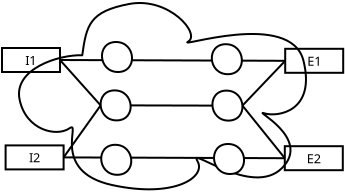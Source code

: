 <?xml version="1.0" encoding="UTF-8"?>
<dia:diagram xmlns:dia="http://www.lysator.liu.se/~alla/dia/">
  <dia:layer name="Background" visible="true" active="true">
    <dia:object type="Network - Cloud" version="1" id="O0">
      <dia:attribute name="obj_pos">
        <dia:point val="18.1,5.833"/>
      </dia:attribute>
      <dia:attribute name="obj_bb">
        <dia:rectangle val="18.1,5.833;32.45,15.15"/>
      </dia:attribute>
      <dia:attribute name="meta">
        <dia:composite type="dict"/>
      </dia:attribute>
      <dia:attribute name="elem_corner">
        <dia:point val="18.1,5.833"/>
      </dia:attribute>
      <dia:attribute name="elem_width">
        <dia:real val="14.35"/>
      </dia:attribute>
      <dia:attribute name="elem_height">
        <dia:real val="9.317"/>
      </dia:attribute>
      <dia:attribute name="line_width">
        <dia:real val="0.1"/>
      </dia:attribute>
      <dia:attribute name="line_colour">
        <dia:color val="#000000"/>
      </dia:attribute>
      <dia:attribute name="fill_colour">
        <dia:color val="#ffffff"/>
      </dia:attribute>
      <dia:attribute name="show_background">
        <dia:boolean val="true"/>
      </dia:attribute>
      <dia:attribute name="line_style">
        <dia:enum val="0"/>
        <dia:real val="1"/>
      </dia:attribute>
      <dia:attribute name="padding">
        <dia:real val="0.1"/>
      </dia:attribute>
      <dia:attribute name="text">
        <dia:composite type="text">
          <dia:attribute name="string">
            <dia:string>##</dia:string>
          </dia:attribute>
          <dia:attribute name="font">
            <dia:font family="sans" style="0" name="Helvetica"/>
          </dia:attribute>
          <dia:attribute name="height">
            <dia:real val="0.8"/>
          </dia:attribute>
          <dia:attribute name="pos">
            <dia:point val="25.66,10.856"/>
          </dia:attribute>
          <dia:attribute name="color">
            <dia:color val="#000000"/>
          </dia:attribute>
          <dia:attribute name="alignment">
            <dia:enum val="1"/>
          </dia:attribute>
        </dia:composite>
      </dia:attribute>
      <dia:attribute name="flip_horizontal">
        <dia:boolean val="false"/>
      </dia:attribute>
      <dia:attribute name="flip_vertical">
        <dia:boolean val="false"/>
      </dia:attribute>
      <dia:attribute name="subscale">
        <dia:real val="1"/>
      </dia:attribute>
    </dia:object>
    <dia:object type="Standard - Box" version="0" id="O1">
      <dia:attribute name="obj_pos">
        <dia:point val="17.25,8.083"/>
      </dia:attribute>
      <dia:attribute name="obj_bb">
        <dia:rectangle val="17.2,8.033;20.2,9.333"/>
      </dia:attribute>
      <dia:attribute name="elem_corner">
        <dia:point val="17.25,8.083"/>
      </dia:attribute>
      <dia:attribute name="elem_width">
        <dia:real val="2.9"/>
      </dia:attribute>
      <dia:attribute name="elem_height">
        <dia:real val="1.2"/>
      </dia:attribute>
      <dia:attribute name="border_width">
        <dia:real val="0.1"/>
      </dia:attribute>
      <dia:attribute name="show_background">
        <dia:boolean val="false"/>
      </dia:attribute>
    </dia:object>
    <dia:object type="Standard - Box" version="0" id="O2">
      <dia:attribute name="obj_pos">
        <dia:point val="17.43,12.953"/>
      </dia:attribute>
      <dia:attribute name="obj_bb">
        <dia:rectangle val="17.38,12.903;20.38,14.203"/>
      </dia:attribute>
      <dia:attribute name="elem_corner">
        <dia:point val="17.43,12.953"/>
      </dia:attribute>
      <dia:attribute name="elem_width">
        <dia:real val="2.9"/>
      </dia:attribute>
      <dia:attribute name="elem_height">
        <dia:real val="1.2"/>
      </dia:attribute>
      <dia:attribute name="border_width">
        <dia:real val="0.1"/>
      </dia:attribute>
      <dia:attribute name="show_background">
        <dia:boolean val="false"/>
      </dia:attribute>
    </dia:object>
    <dia:object type="Standard - Box" version="0" id="O3">
      <dia:attribute name="obj_pos">
        <dia:point val="31.41,8.123"/>
      </dia:attribute>
      <dia:attribute name="obj_bb">
        <dia:rectangle val="31.36,8.073;34.36,9.373"/>
      </dia:attribute>
      <dia:attribute name="elem_corner">
        <dia:point val="31.41,8.123"/>
      </dia:attribute>
      <dia:attribute name="elem_width">
        <dia:real val="2.9"/>
      </dia:attribute>
      <dia:attribute name="elem_height">
        <dia:real val="1.2"/>
      </dia:attribute>
      <dia:attribute name="border_width">
        <dia:real val="0.1"/>
      </dia:attribute>
      <dia:attribute name="show_background">
        <dia:boolean val="false"/>
      </dia:attribute>
    </dia:object>
    <dia:object type="Standard - Box" version="0" id="O4">
      <dia:attribute name="obj_pos">
        <dia:point val="31.39,12.993"/>
      </dia:attribute>
      <dia:attribute name="obj_bb">
        <dia:rectangle val="31.34,12.943;34.34,14.243"/>
      </dia:attribute>
      <dia:attribute name="elem_corner">
        <dia:point val="31.39,12.993"/>
      </dia:attribute>
      <dia:attribute name="elem_width">
        <dia:real val="2.9"/>
      </dia:attribute>
      <dia:attribute name="elem_height">
        <dia:real val="1.2"/>
      </dia:attribute>
      <dia:attribute name="border_width">
        <dia:real val="0.1"/>
      </dia:attribute>
      <dia:attribute name="show_background">
        <dia:boolean val="false"/>
      </dia:attribute>
    </dia:object>
    <dia:object type="Standard - Line" version="0" id="O5">
      <dia:attribute name="obj_pos">
        <dia:point val="20.15,8.683"/>
      </dia:attribute>
      <dia:attribute name="obj_bb">
        <dia:rectangle val="20.1,8.633;31.46,8.773"/>
      </dia:attribute>
      <dia:attribute name="conn_endpoints">
        <dia:point val="20.15,8.683"/>
        <dia:point val="31.41,8.723"/>
      </dia:attribute>
      <dia:attribute name="numcp">
        <dia:int val="1"/>
      </dia:attribute>
      <dia:connections>
        <dia:connection handle="0" to="O1" connection="4"/>
        <dia:connection handle="1" to="O3" connection="3"/>
      </dia:connections>
    </dia:object>
    <dia:object type="Standard - Beziergon" version="0" id="O6">
      <dia:attribute name="obj_pos">
        <dia:point val="22.95,7.783"/>
      </dia:attribute>
      <dia:attribute name="obj_bb">
        <dia:rectangle val="22.198,7.733;23.802,9.333"/>
      </dia:attribute>
      <dia:attribute name="bez_points">
        <dia:point val="22.95,7.783"/>
        <dia:point val="23.95,7.783"/>
        <dia:point val="24.05,9.283"/>
        <dia:point val="23.05,9.283"/>
        <dia:point val="22.05,9.283"/>
        <dia:point val="21.95,7.783"/>
      </dia:attribute>
      <dia:attribute name="corner_types">
        <dia:enum val="155134664"/>
        <dia:enum val="0"/>
        <dia:enum val="0"/>
      </dia:attribute>
      <dia:attribute name="show_background">
        <dia:boolean val="true"/>
      </dia:attribute>
    </dia:object>
    <dia:object type="Standard - Line" version="0" id="O7">
      <dia:attribute name="obj_pos">
        <dia:point val="20.33,13.553"/>
      </dia:attribute>
      <dia:attribute name="obj_bb">
        <dia:rectangle val="20.28,13.503;31.44,13.643"/>
      </dia:attribute>
      <dia:attribute name="conn_endpoints">
        <dia:point val="20.33,13.553"/>
        <dia:point val="31.39,13.593"/>
      </dia:attribute>
      <dia:attribute name="numcp">
        <dia:int val="1"/>
      </dia:attribute>
      <dia:connections>
        <dia:connection handle="0" to="O2" connection="4"/>
        <dia:connection handle="1" to="O4" connection="3"/>
      </dia:connections>
    </dia:object>
    <dia:object type="Standard - Beziergon" version="0" id="O8">
      <dia:attribute name="obj_pos">
        <dia:point val="22.882,10.203"/>
      </dia:attribute>
      <dia:attribute name="obj_bb">
        <dia:rectangle val="22.13,10.153;23.734,11.753"/>
      </dia:attribute>
      <dia:attribute name="bez_points">
        <dia:point val="22.882,10.203"/>
        <dia:point val="23.882,10.203"/>
        <dia:point val="23.982,11.703"/>
        <dia:point val="22.982,11.703"/>
        <dia:point val="21.982,11.703"/>
        <dia:point val="21.882,10.203"/>
      </dia:attribute>
      <dia:attribute name="corner_types">
        <dia:enum val="155134664"/>
        <dia:enum val="0"/>
        <dia:enum val="0"/>
      </dia:attribute>
      <dia:attribute name="show_background">
        <dia:boolean val="true"/>
      </dia:attribute>
    </dia:object>
    <dia:object type="Standard - Beziergon" version="0" id="O9">
      <dia:attribute name="obj_pos">
        <dia:point val="22.912,12.923"/>
      </dia:attribute>
      <dia:attribute name="obj_bb">
        <dia:rectangle val="22.16,12.873;23.764,14.473"/>
      </dia:attribute>
      <dia:attribute name="bez_points">
        <dia:point val="22.912,12.923"/>
        <dia:point val="23.912,12.923"/>
        <dia:point val="24.012,14.423"/>
        <dia:point val="23.012,14.423"/>
        <dia:point val="22.012,14.423"/>
        <dia:point val="21.912,12.923"/>
      </dia:attribute>
      <dia:attribute name="corner_types">
        <dia:enum val="155134664"/>
        <dia:enum val="0"/>
        <dia:enum val="0"/>
      </dia:attribute>
      <dia:attribute name="show_background">
        <dia:boolean val="true"/>
      </dia:attribute>
    </dia:object>
    <dia:object type="Standard - Beziergon" version="0" id="O10">
      <dia:attribute name="obj_pos">
        <dia:point val="28.442,7.893"/>
      </dia:attribute>
      <dia:attribute name="obj_bb">
        <dia:rectangle val="27.69,7.843;29.294,9.443"/>
      </dia:attribute>
      <dia:attribute name="bez_points">
        <dia:point val="28.442,7.893"/>
        <dia:point val="29.442,7.893"/>
        <dia:point val="29.542,9.393"/>
        <dia:point val="28.542,9.393"/>
        <dia:point val="27.542,9.393"/>
        <dia:point val="27.442,7.893"/>
      </dia:attribute>
      <dia:attribute name="corner_types">
        <dia:enum val="155134664"/>
        <dia:enum val="0"/>
        <dia:enum val="0"/>
      </dia:attribute>
      <dia:attribute name="show_background">
        <dia:boolean val="true"/>
      </dia:attribute>
    </dia:object>
    <dia:object type="Standard - Beziergon" version="0" id="O11">
      <dia:attribute name="obj_pos">
        <dia:point val="28.472,10.213"/>
      </dia:attribute>
      <dia:attribute name="obj_bb">
        <dia:rectangle val="27.72,10.163;29.324,11.763"/>
      </dia:attribute>
      <dia:attribute name="bez_points">
        <dia:point val="28.472,10.213"/>
        <dia:point val="29.472,10.213"/>
        <dia:point val="29.572,11.713"/>
        <dia:point val="28.572,11.713"/>
        <dia:point val="27.572,11.713"/>
        <dia:point val="27.472,10.213"/>
      </dia:attribute>
      <dia:attribute name="corner_types">
        <dia:enum val="155134664"/>
        <dia:enum val="0"/>
        <dia:enum val="0"/>
      </dia:attribute>
      <dia:attribute name="show_background">
        <dia:boolean val="true"/>
      </dia:attribute>
    </dia:object>
    <dia:object type="Standard - Beziergon" version="0" id="O12">
      <dia:attribute name="obj_pos">
        <dia:point val="28.552,12.883"/>
      </dia:attribute>
      <dia:attribute name="obj_bb">
        <dia:rectangle val="27.8,12.833;29.404,14.433"/>
      </dia:attribute>
      <dia:attribute name="bez_points">
        <dia:point val="28.552,12.883"/>
        <dia:point val="29.552,12.883"/>
        <dia:point val="29.652,14.383"/>
        <dia:point val="28.652,14.383"/>
        <dia:point val="27.652,14.383"/>
        <dia:point val="27.552,12.883"/>
      </dia:attribute>
      <dia:attribute name="corner_types">
        <dia:enum val="155134664"/>
        <dia:enum val="0"/>
        <dia:enum val="0"/>
      </dia:attribute>
      <dia:attribute name="show_background">
        <dia:boolean val="true"/>
      </dia:attribute>
    </dia:object>
    <dia:object type="Standard - Line" version="0" id="O13">
      <dia:attribute name="obj_pos">
        <dia:point val="20.15,8.683"/>
      </dia:attribute>
      <dia:attribute name="obj_bb">
        <dia:rectangle val="20.079,8.613;22.253,11.024"/>
      </dia:attribute>
      <dia:attribute name="conn_endpoints">
        <dia:point val="20.15,8.683"/>
        <dia:point val="22.182,10.953"/>
      </dia:attribute>
      <dia:attribute name="numcp">
        <dia:int val="1"/>
      </dia:attribute>
      <dia:connections>
        <dia:connection handle="0" to="O1" connection="4"/>
        <dia:connection handle="1" to="O8" connection="3"/>
      </dia:connections>
    </dia:object>
    <dia:object type="Standard - Line" version="0" id="O14">
      <dia:attribute name="obj_pos">
        <dia:point val="29.272,10.963"/>
      </dia:attribute>
      <dia:attribute name="obj_bb">
        <dia:rectangle val="29.202,10.893;31.46,13.664"/>
      </dia:attribute>
      <dia:attribute name="conn_endpoints">
        <dia:point val="29.272,10.963"/>
        <dia:point val="31.39,13.593"/>
      </dia:attribute>
      <dia:attribute name="numcp">
        <dia:int val="1"/>
      </dia:attribute>
      <dia:connections>
        <dia:connection handle="0" to="O11" connection="1"/>
        <dia:connection handle="1" to="O4" connection="3"/>
      </dia:connections>
    </dia:object>
    <dia:object type="Standard - Line" version="0" id="O15">
      <dia:attribute name="obj_pos">
        <dia:point val="31.41,8.723"/>
      </dia:attribute>
      <dia:attribute name="obj_bb">
        <dia:rectangle val="29.201,8.652;31.481,11.034"/>
      </dia:attribute>
      <dia:attribute name="conn_endpoints">
        <dia:point val="31.41,8.723"/>
        <dia:point val="29.272,10.963"/>
      </dia:attribute>
      <dia:attribute name="numcp">
        <dia:int val="1"/>
      </dia:attribute>
      <dia:connections>
        <dia:connection handle="0" to="O3" connection="3"/>
        <dia:connection handle="1" to="O11" connection="1"/>
      </dia:connections>
    </dia:object>
    <dia:object type="Standard - Line" version="0" id="O16">
      <dia:attribute name="obj_pos">
        <dia:point val="22.182,10.953"/>
      </dia:attribute>
      <dia:attribute name="obj_bb">
        <dia:rectangle val="20.26,10.883;22.252,13.623"/>
      </dia:attribute>
      <dia:attribute name="conn_endpoints">
        <dia:point val="22.182,10.953"/>
        <dia:point val="20.33,13.553"/>
      </dia:attribute>
      <dia:attribute name="numcp">
        <dia:int val="1"/>
      </dia:attribute>
      <dia:connections>
        <dia:connection handle="0" to="O8" connection="3"/>
        <dia:connection handle="1" to="O2" connection="4"/>
      </dia:connections>
    </dia:object>
    <dia:object type="Standard - Line" version="0" id="O17">
      <dia:attribute name="obj_pos">
        <dia:point val="27.772,10.963"/>
      </dia:attribute>
      <dia:attribute name="obj_bb">
        <dia:rectangle val="23.632,10.903;27.822,11.013"/>
      </dia:attribute>
      <dia:attribute name="conn_endpoints">
        <dia:point val="27.772,10.963"/>
        <dia:point val="23.682,10.953"/>
      </dia:attribute>
      <dia:attribute name="numcp">
        <dia:int val="1"/>
      </dia:attribute>
      <dia:connections>
        <dia:connection handle="0" to="O11" connection="3"/>
        <dia:connection handle="1" to="O8" connection="1"/>
      </dia:connections>
    </dia:object>
    <dia:object type="Standard - Text" version="1" id="O18">
      <dia:attribute name="obj_pos">
        <dia:point val="18.7,8.683"/>
      </dia:attribute>
      <dia:attribute name="obj_bb">
        <dia:rectangle val="18.7,8.088;18.7,8.836"/>
      </dia:attribute>
      <dia:attribute name="text">
        <dia:composite type="text">
          <dia:attribute name="string">
            <dia:string>##</dia:string>
          </dia:attribute>
          <dia:attribute name="font">
            <dia:font family="sans" style="0" name="Helvetica"/>
          </dia:attribute>
          <dia:attribute name="height">
            <dia:real val="0.8"/>
          </dia:attribute>
          <dia:attribute name="pos">
            <dia:point val="18.7,8.683"/>
          </dia:attribute>
          <dia:attribute name="color">
            <dia:color val="#000000"/>
          </dia:attribute>
          <dia:attribute name="alignment">
            <dia:enum val="0"/>
          </dia:attribute>
        </dia:composite>
      </dia:attribute>
      <dia:attribute name="valign">
        <dia:enum val="3"/>
      </dia:attribute>
      <dia:connections>
        <dia:connection handle="0" to="O1" connection="8"/>
      </dia:connections>
    </dia:object>
    <dia:object type="Standard - Text" version="1" id="O19">
      <dia:attribute name="obj_pos">
        <dia:point val="18.7,8.683"/>
      </dia:attribute>
      <dia:attribute name="obj_bb">
        <dia:rectangle val="18.401,8.309;18.999,9.057"/>
      </dia:attribute>
      <dia:attribute name="text">
        <dia:composite type="text">
          <dia:attribute name="string">
            <dia:string>#I1#</dia:string>
          </dia:attribute>
          <dia:attribute name="font">
            <dia:font family="sans" style="0" name="Helvetica"/>
          </dia:attribute>
          <dia:attribute name="height">
            <dia:real val="0.8"/>
          </dia:attribute>
          <dia:attribute name="pos">
            <dia:point val="18.7,8.904"/>
          </dia:attribute>
          <dia:attribute name="color">
            <dia:color val="#000000"/>
          </dia:attribute>
          <dia:attribute name="alignment">
            <dia:enum val="1"/>
          </dia:attribute>
        </dia:composite>
      </dia:attribute>
      <dia:attribute name="valign">
        <dia:enum val="2"/>
      </dia:attribute>
      <dia:connections>
        <dia:connection handle="0" to="O1" connection="8"/>
      </dia:connections>
    </dia:object>
    <dia:object type="Standard - Text" version="1" id="O20">
      <dia:attribute name="obj_pos">
        <dia:point val="18.88,13.553"/>
      </dia:attribute>
      <dia:attribute name="obj_bb">
        <dia:rectangle val="18.581,13.179;19.179,13.927"/>
      </dia:attribute>
      <dia:attribute name="text">
        <dia:composite type="text">
          <dia:attribute name="string">
            <dia:string>#I2#</dia:string>
          </dia:attribute>
          <dia:attribute name="font">
            <dia:font family="sans" style="0" name="Helvetica"/>
          </dia:attribute>
          <dia:attribute name="height">
            <dia:real val="0.8"/>
          </dia:attribute>
          <dia:attribute name="pos">
            <dia:point val="18.88,13.774"/>
          </dia:attribute>
          <dia:attribute name="color">
            <dia:color val="#000000"/>
          </dia:attribute>
          <dia:attribute name="alignment">
            <dia:enum val="1"/>
          </dia:attribute>
        </dia:composite>
      </dia:attribute>
      <dia:attribute name="valign">
        <dia:enum val="2"/>
      </dia:attribute>
      <dia:connections>
        <dia:connection handle="0" to="O2" connection="8"/>
      </dia:connections>
    </dia:object>
    <dia:object type="Standard - Text" version="1" id="O21">
      <dia:attribute name="obj_pos">
        <dia:point val="32.86,8.723"/>
      </dia:attribute>
      <dia:attribute name="obj_bb">
        <dia:rectangle val="32.454,8.349;33.266,9.097"/>
      </dia:attribute>
      <dia:attribute name="text">
        <dia:composite type="text">
          <dia:attribute name="string">
            <dia:string>#E1#</dia:string>
          </dia:attribute>
          <dia:attribute name="font">
            <dia:font family="sans" style="0" name="Helvetica"/>
          </dia:attribute>
          <dia:attribute name="height">
            <dia:real val="0.8"/>
          </dia:attribute>
          <dia:attribute name="pos">
            <dia:point val="32.86,8.944"/>
          </dia:attribute>
          <dia:attribute name="color">
            <dia:color val="#000000"/>
          </dia:attribute>
          <dia:attribute name="alignment">
            <dia:enum val="1"/>
          </dia:attribute>
        </dia:composite>
      </dia:attribute>
      <dia:attribute name="valign">
        <dia:enum val="2"/>
      </dia:attribute>
      <dia:connections>
        <dia:connection handle="0" to="O3" connection="8"/>
      </dia:connections>
    </dia:object>
    <dia:object type="Standard - Text" version="1" id="O22">
      <dia:attribute name="obj_pos">
        <dia:point val="32.84,13.593"/>
      </dia:attribute>
      <dia:attribute name="obj_bb">
        <dia:rectangle val="32.434,13.219;33.246,13.967"/>
      </dia:attribute>
      <dia:attribute name="text">
        <dia:composite type="text">
          <dia:attribute name="string">
            <dia:string>#E2#</dia:string>
          </dia:attribute>
          <dia:attribute name="font">
            <dia:font family="sans" style="0" name="Helvetica"/>
          </dia:attribute>
          <dia:attribute name="height">
            <dia:real val="0.8"/>
          </dia:attribute>
          <dia:attribute name="pos">
            <dia:point val="32.84,13.814"/>
          </dia:attribute>
          <dia:attribute name="color">
            <dia:color val="#000000"/>
          </dia:attribute>
          <dia:attribute name="alignment">
            <dia:enum val="1"/>
          </dia:attribute>
        </dia:composite>
      </dia:attribute>
      <dia:attribute name="valign">
        <dia:enum val="2"/>
      </dia:attribute>
      <dia:connections>
        <dia:connection handle="0" to="O4" connection="8"/>
      </dia:connections>
    </dia:object>
  </dia:layer>
</dia:diagram>

